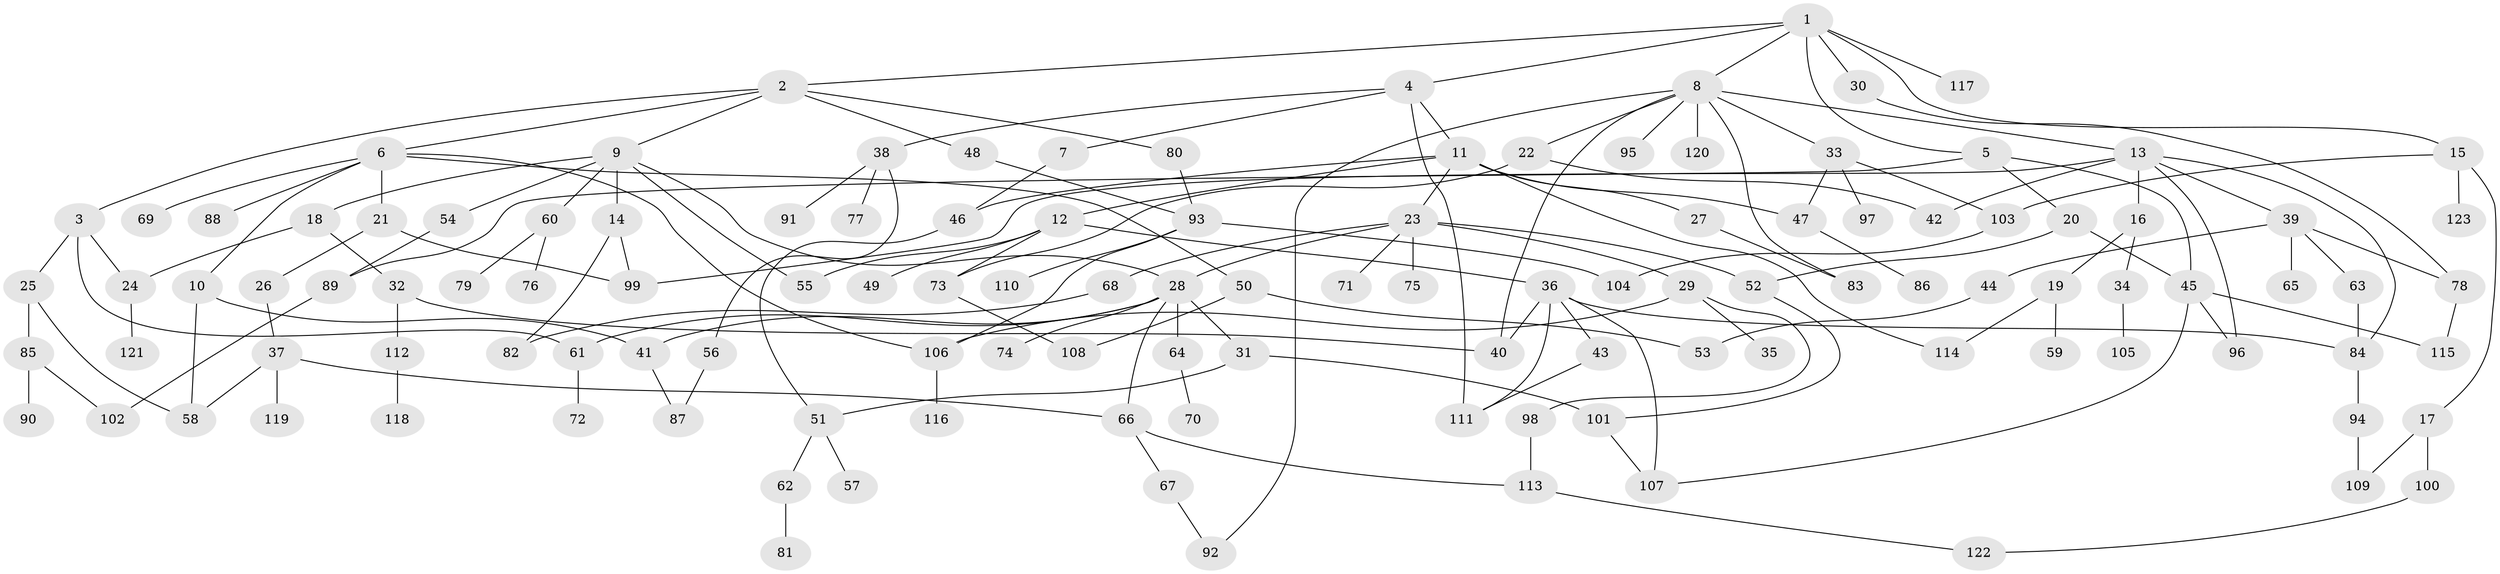// coarse degree distribution, {8: 0.03409090909090909, 11: 0.022727272727272728, 5: 0.056818181818181816, 4: 0.06818181818181818, 7: 0.022727272727272728, 9: 0.011363636363636364, 3: 0.25, 6: 0.022727272727272728, 2: 0.23863636363636365, 1: 0.2727272727272727}
// Generated by graph-tools (version 1.1) at 2025/23/03/03/25 07:23:30]
// undirected, 123 vertices, 168 edges
graph export_dot {
graph [start="1"]
  node [color=gray90,style=filled];
  1;
  2;
  3;
  4;
  5;
  6;
  7;
  8;
  9;
  10;
  11;
  12;
  13;
  14;
  15;
  16;
  17;
  18;
  19;
  20;
  21;
  22;
  23;
  24;
  25;
  26;
  27;
  28;
  29;
  30;
  31;
  32;
  33;
  34;
  35;
  36;
  37;
  38;
  39;
  40;
  41;
  42;
  43;
  44;
  45;
  46;
  47;
  48;
  49;
  50;
  51;
  52;
  53;
  54;
  55;
  56;
  57;
  58;
  59;
  60;
  61;
  62;
  63;
  64;
  65;
  66;
  67;
  68;
  69;
  70;
  71;
  72;
  73;
  74;
  75;
  76;
  77;
  78;
  79;
  80;
  81;
  82;
  83;
  84;
  85;
  86;
  87;
  88;
  89;
  90;
  91;
  92;
  93;
  94;
  95;
  96;
  97;
  98;
  99;
  100;
  101;
  102;
  103;
  104;
  105;
  106;
  107;
  108;
  109;
  110;
  111;
  112;
  113;
  114;
  115;
  116;
  117;
  118;
  119;
  120;
  121;
  122;
  123;
  1 -- 2;
  1 -- 4;
  1 -- 5;
  1 -- 8;
  1 -- 15;
  1 -- 30;
  1 -- 117;
  2 -- 3;
  2 -- 6;
  2 -- 9;
  2 -- 48;
  2 -- 80;
  3 -- 25;
  3 -- 61;
  3 -- 24;
  4 -- 7;
  4 -- 11;
  4 -- 38;
  4 -- 111;
  5 -- 20;
  5 -- 45;
  5 -- 89;
  6 -- 10;
  6 -- 21;
  6 -- 50;
  6 -- 69;
  6 -- 88;
  6 -- 106;
  7 -- 46;
  8 -- 13;
  8 -- 22;
  8 -- 33;
  8 -- 83;
  8 -- 92;
  8 -- 95;
  8 -- 120;
  8 -- 40;
  9 -- 14;
  9 -- 18;
  9 -- 28;
  9 -- 54;
  9 -- 60;
  9 -- 55;
  10 -- 41;
  10 -- 58;
  11 -- 12;
  11 -- 23;
  11 -- 27;
  11 -- 47;
  11 -- 114;
  11 -- 46;
  12 -- 36;
  12 -- 49;
  12 -- 55;
  12 -- 73;
  13 -- 16;
  13 -- 39;
  13 -- 42;
  13 -- 84;
  13 -- 96;
  13 -- 99;
  14 -- 82;
  14 -- 99;
  15 -- 17;
  15 -- 103;
  15 -- 123;
  16 -- 19;
  16 -- 34;
  17 -- 100;
  17 -- 109;
  18 -- 24;
  18 -- 32;
  19 -- 59;
  19 -- 114;
  20 -- 45;
  20 -- 52;
  21 -- 26;
  21 -- 99;
  22 -- 73;
  22 -- 42;
  23 -- 29;
  23 -- 68;
  23 -- 71;
  23 -- 75;
  23 -- 52;
  23 -- 28;
  24 -- 121;
  25 -- 85;
  25 -- 58;
  26 -- 37;
  27 -- 83;
  28 -- 31;
  28 -- 64;
  28 -- 66;
  28 -- 74;
  28 -- 41;
  28 -- 61;
  29 -- 35;
  29 -- 98;
  29 -- 106;
  30 -- 78;
  31 -- 51;
  31 -- 101;
  32 -- 40;
  32 -- 112;
  33 -- 97;
  33 -- 103;
  33 -- 47;
  34 -- 105;
  36 -- 43;
  36 -- 107;
  36 -- 40;
  36 -- 84;
  36 -- 111;
  37 -- 58;
  37 -- 119;
  37 -- 66;
  38 -- 56;
  38 -- 77;
  38 -- 91;
  39 -- 44;
  39 -- 63;
  39 -- 65;
  39 -- 78;
  41 -- 87;
  43 -- 111;
  44 -- 53;
  45 -- 115;
  45 -- 107;
  45 -- 96;
  46 -- 51;
  47 -- 86;
  48 -- 93;
  50 -- 108;
  50 -- 53;
  51 -- 57;
  51 -- 62;
  52 -- 101;
  54 -- 89;
  56 -- 87;
  60 -- 76;
  60 -- 79;
  61 -- 72;
  62 -- 81;
  63 -- 84;
  64 -- 70;
  66 -- 67;
  66 -- 113;
  67 -- 92;
  68 -- 82;
  73 -- 108;
  78 -- 115;
  80 -- 93;
  84 -- 94;
  85 -- 90;
  85 -- 102;
  89 -- 102;
  93 -- 104;
  93 -- 110;
  93 -- 106;
  94 -- 109;
  98 -- 113;
  100 -- 122;
  101 -- 107;
  103 -- 104;
  106 -- 116;
  112 -- 118;
  113 -- 122;
}
